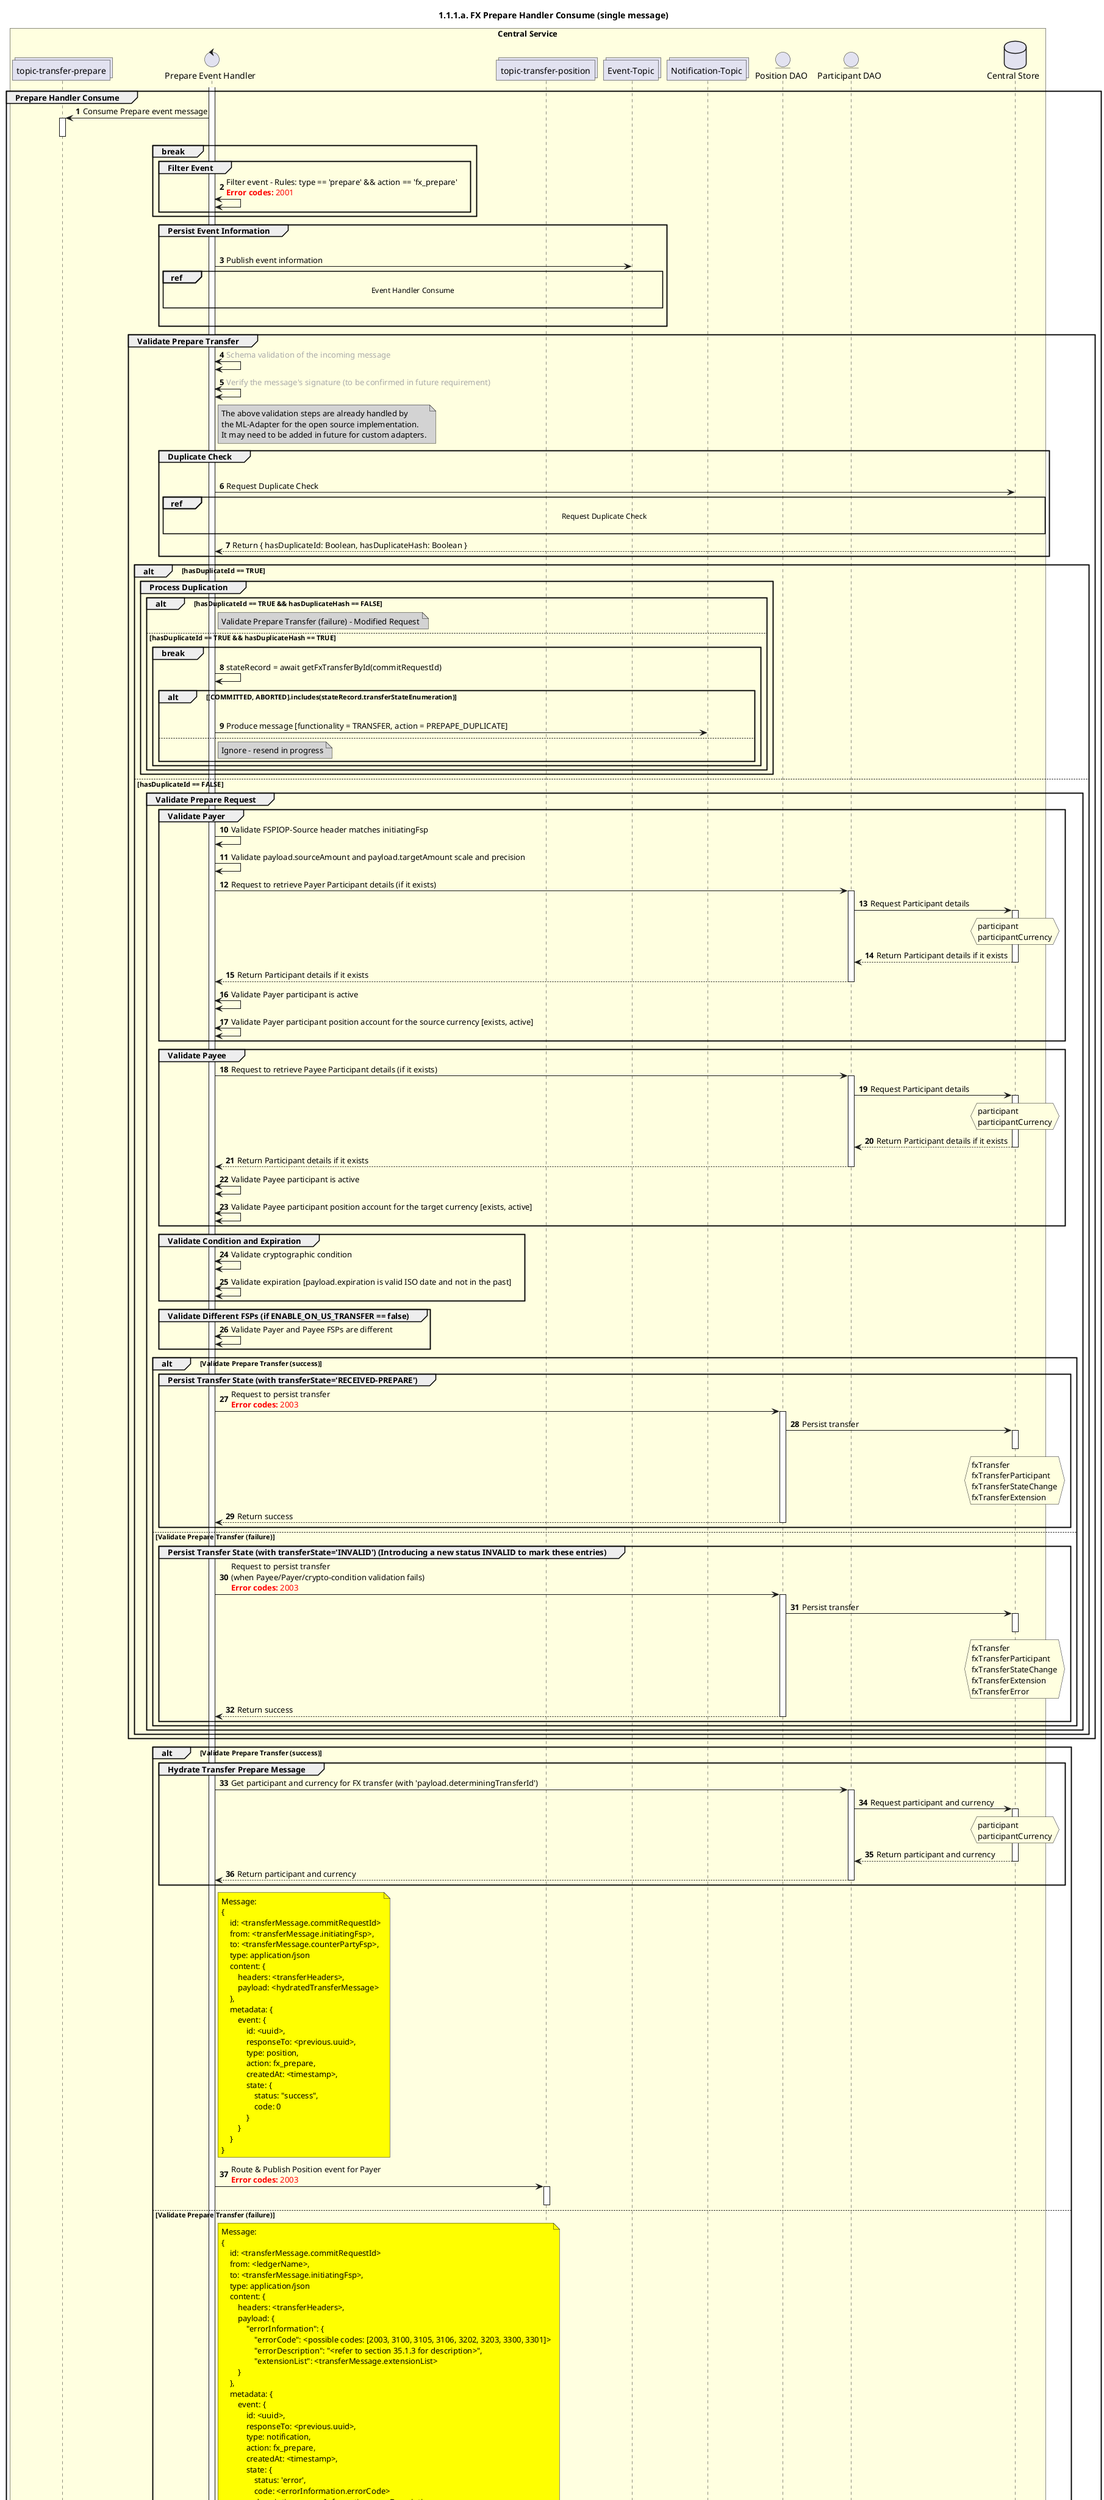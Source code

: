 /'*****
 License
 --------------
 Copyright © 2017 Bill & Melinda Gates Foundation
 The Mojaloop files are made available by the Bill & Melinda Gates Foundation under the Apache License, Version 2.0 (the "License") and you may not use these files except in compliance with the License. You may obtain a copy of the License at
 http://www.apache.org/licenses/LICENSE-2.0
 Unless required by applicable law or agreed to in writing, the Mojaloop files are distributed on an "AS IS" BASIS, WITHOUT WARRANTIES OR CONDITIONS OF ANY KIND, either express or implied. See the License for the specific language governing permissions and limitations under the License.
 Contributors
 --------------
 This is the official list of the Mojaloop project contributors for this file.
 Names of the original copyright holders (individuals or organizations)
 should be listed with a '*' in the first column. People who have
 contributed from an organization can be listed under the organization
 that actually holds the copyright for their contributions (see the
 Gates Foundation organization for an example). Those individuals should have
 their names indented and be marked with a '-'. Email address can be added
 optionally within square brackets <email>.
 * Gates Foundation
 - Name Surname <name.surname@gatesfoundation.com>

 * Steven Oderayi <steven.oderayi@infitx.com>
 --------------
 ******'/

@startuml prepare-handler-consume
' declate title
title 1.1.1.a. FX Prepare Handler Consume (single message)

autonumber

' declare actors
collections "topic-transfer-prepare" as TOPIC_TRANSFER_PREPARE
control "Prepare Event Handler" as PREP_HANDLER
collections "topic-transfer-position" as TOPIC_TRANSFER_POSITION
collections "Event-Topic" as TOPIC_EVENTS
collections "Notification-Topic" as TOPIC_NOTIFICATIONS
entity "Position DAO" as POS_DAO
entity "Participant DAO" as PARTICIPANT_DAO
database "Central Store" as DB

box "Central Service" #LightYellow
    participant TOPIC_TRANSFER_PREPARE
    participant PREP_HANDLER
    participant TOPIC_TRANSFER_POSITION
    participant TOPIC_EVENTS
    participant TOPIC_NOTIFICATIONS
    participant POS_DAO
    participant PARTICIPANT_DAO
    participant DB
end box

' start flow
activate PREP_HANDLER
group Prepare Handler Consume
    TOPIC_TRANSFER_PREPARE <- PREP_HANDLER: Consume Prepare event message
    activate TOPIC_TRANSFER_PREPARE
    deactivate TOPIC_TRANSFER_PREPARE

    break
        group Filter Event
            PREP_HANDLER <-> PREP_HANDLER: Filter event - Rules: type == 'prepare' && action == 'fx_prepare'\n<color #FF0000><b>Error codes:</b> 2001</color>
        end
    end

    group Persist Event Information
        |||
        PREP_HANDLER -> TOPIC_EVENTS: Publish event information
        ref over PREP_HANDLER, TOPIC_EVENTS:  Event Handler Consume\n
        |||
    end

    group Validate Prepare Transfer 
        PREP_HANDLER <-> PREP_HANDLER: <color #AAA>Schema validation of the incoming message</color>
        PREP_HANDLER <-> PREP_HANDLER: <color #AAA>Verify the message's signature (to be confirmed in future requirement)</color>
        note right of PREP_HANDLER #lightgrey
            The above validation steps are already handled by
            the ML-Adapter for the open source implementation.
            It may need to be added in future for custom adapters.
        end note

        group Duplicate Check
            |||
            PREP_HANDLER -> DB: Request Duplicate Check
            ref over PREP_HANDLER, DB:  Request Duplicate Check\n
            DB --> PREP_HANDLER: Return { hasDuplicateId: Boolean, hasDuplicateHash: Boolean }
        end

        alt hasDuplicateId == TRUE
            group Process Duplication
                alt hasDuplicateId == TRUE && hasDuplicateHash == FALSE
                    note right of PREP_HANDLER #lightgrey
                        Validate Prepare Transfer (failure) - Modified Request
                    end note
                else hasDuplicateId == TRUE && hasDuplicateHash == TRUE
                    break
                        PREP_HANDLER -> PREP_HANDLER: stateRecord = await getFxTransferById(commitRequestId)
                        alt [COMMITTED, ABORTED].includes(stateRecord.transferStateEnumeration)
                            |||
                           
                            PREP_HANDLER -> TOPIC_NOTIFICATIONS: Produce message [functionality = TRANSFER, action = PREPAPE_DUPLICATE]
                        else
                            note right of PREP_HANDLER #lightgrey
                                Ignore - resend in progress
                            end note
                        end
                    end 
                end
            end
        else hasDuplicateId == FALSE
            group Validate Prepare Request
                group Validate Payer
                    PREP_HANDLER -> PREP_HANDLER: Validate FSPIOP-Source header matches initiatingFsp
                    PREP_HANDLER -> PREP_HANDLER: Validate payload.sourceAmount and payload.targetAmount scale and precision
                    PREP_HANDLER -> PARTICIPANT_DAO: Request to retrieve Payer Participant details (if it exists)
                    activate PARTICIPANT_DAO
                    PARTICIPANT_DAO -> DB: Request Participant details
                    hnote over DB #lightyellow
                        participant
                        participantCurrency
                    end note
                    activate DB
                    PARTICIPANT_DAO <-- DB: Return Participant details if it exists
                    deactivate DB
                    PARTICIPANT_DAO --> PREP_HANDLER: Return Participant details if it exists
                    deactivate PARTICIPANT_DAO
                    PREP_HANDLER <-> PREP_HANDLER: Validate Payer participant is active
                    PREP_HANDLER <-> PREP_HANDLER: Validate Payer participant position account for the source currency [exists, active]
                end
                group Validate Payee
                    PREP_HANDLER -> PARTICIPANT_DAO: Request to retrieve Payee Participant details (if it exists)
                    activate PARTICIPANT_DAO
                    PARTICIPANT_DAO -> DB: Request Participant details
                    hnote over DB #lightyellow
                        participant
                        participantCurrency
                    end note
                    activate DB
                    PARTICIPANT_DAO <-- DB: Return Participant details if it exists
                    deactivate DB
                    PARTICIPANT_DAO --> PREP_HANDLER: Return Participant details if it exists
                    deactivate PARTICIPANT_DAO
                    PREP_HANDLER <-> PREP_HANDLER: Validate Payee participant is active
                    PREP_HANDLER <-> PREP_HANDLER: Validate Payee participant position account for the target currency [exists, active]
                end
                group Validate Condition and Expiration
                    PREP_HANDLER <-> PREP_HANDLER: Validate cryptographic condition
                    PREP_HANDLER <-> PREP_HANDLER: Validate expiration [payload.expiration is valid ISO date and not in the past]
                end
                group Validate Different FSPs (if ENABLE_ON_US_TRANSFER == false)
                    PREP_HANDLER <-> PREP_HANDLER: Validate Payer and Payee FSPs are different
                end
                alt Validate Prepare Transfer (success)
                    group Persist Transfer State (with transferState='RECEIVED-PREPARE')
                        PREP_HANDLER -> POS_DAO: Request to persist transfer\n<color #FF0000><b>Error codes:</b> 2003</color>
                        activate POS_DAO
                        POS_DAO -> DB: Persist transfer
                        hnote over DB #lightyellow
                            fxTransfer
                            fxTransferParticipant
                            fxTransferStateChange
                            fxTransferExtension
                        end note
                        activate DB
                        deactivate DB
                        POS_DAO --> PREP_HANDLER: Return success
                        deactivate POS_DAO
                    end
                else Validate Prepare Transfer (failure)
                    group Persist Transfer State (with transferState='INVALID') (Introducing a new status INVALID to mark these entries)
                        PREP_HANDLER -> POS_DAO: Request to persist transfer\n(when Payee/Payer/crypto-condition validation fails)\n<color #FF0000><b>Error codes:</b> 2003</color>
                        activate POS_DAO
                        POS_DAO -> DB: Persist transfer
                        hnote over DB #lightyellow
                            fxTransfer
                            fxTransferParticipant
                            fxTransferStateChange
                            fxTransferExtension
                            fxTransferError
                        end note
                        activate DB
                        deactivate DB
                        POS_DAO --> PREP_HANDLER: Return success
                        deactivate POS_DAO
                    end
                end
            end
        end
    end

    alt Validate Prepare Transfer (success)
        group Hydrate Transfer Prepare Message
            PREP_HANDLER -> PARTICIPANT_DAO: Get participant and currency for FX transfer (with 'payload.determiningTransferId')
            activate PARTICIPANT_DAO
            PARTICIPANT_DAO -> DB: Request participant and currency
            hnote over DB #lightyellow
                participant
                participantCurrency
            end note
            activate DB
            PARTICIPANT_DAO <-- DB: Return participant and currency
            deactivate DB
            PARTICIPANT_DAO --> PREP_HANDLER: Return participant and currency
            deactivate PARTICIPANT_DAO

        end
        note right of PREP_HANDLER #yellow
            Message:
            {
                id: <transferMessage.commitRequestId>
                from: <transferMessage.initiatingFsp>,
                to: <transferMessage.counterPartyFsp>,
                type: application/json
                content: {
                    headers: <transferHeaders>,
                    payload: <hydratedTransferMessage>
                },
                metadata: {
                    event: {
                        id: <uuid>,
                        responseTo: <previous.uuid>,
                        type: position,
                        action: fx_prepare,
                        createdAt: <timestamp>,
                        state: {
                            status: "success",
                            code: 0
                        }
                    }
                }
            }
        end note
        PREP_HANDLER -> TOPIC_TRANSFER_POSITION: Route & Publish Position event for Payer\n<color #FF0000><b>Error codes:</b> 2003</color>
        activate TOPIC_TRANSFER_POSITION
        deactivate TOPIC_TRANSFER_POSITION
    else Validate Prepare Transfer (failure)
        note right of PREP_HANDLER #yellow
            Message:
            {
                id: <transferMessage.commitRequestId>
                from: <ledgerName>,
                to: <transferMessage.initiatingFsp>,
                type: application/json
                content: {
                    headers: <transferHeaders>,
                    payload: {
                        "errorInformation": {
                            "errorCode": <possible codes: [2003, 3100, 3105, 3106, 3202, 3203, 3300, 3301]>
                            "errorDescription": "<refer to section 35.1.3 for description>",
                            "extensionList": <transferMessage.extensionList>
                    }
                },
                metadata: {
                    event: {
                        id: <uuid>,
                        responseTo: <previous.uuid>,
                        type: notification,
                        action: fx_prepare,
                        createdAt: <timestamp>,
                        state: {
                            status: 'error',
                            code: <errorInformation.errorCode>
                            description: <errorInformation.errorDescription>
                        }
                    }
                }
            }
        end note
        PREP_HANDLER -> TOPIC_NOTIFICATIONS: Publish Notification (failure) event for Payer\n<color #FF0000><b>Error codes:</b> 2003</color>
        activate TOPIC_NOTIFICATIONS
        deactivate TOPIC_NOTIFICATIONS
    end
end
deactivate PREP_HANDLER
@enduml


